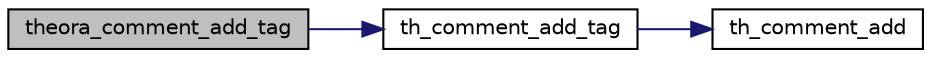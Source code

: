 digraph "theora_comment_add_tag"
{
  edge [fontname="Helvetica",fontsize="10",labelfontname="Helvetica",labelfontsize="10"];
  node [fontname="Helvetica",fontsize="10",shape=record];
  rankdir="LR";
  Node1 [label="theora_comment_add_tag",height=0.2,width=0.4,color="black", fillcolor="grey75", style="filled", fontcolor="black"];
  Node1 -> Node2 [color="midnightblue",fontsize="10",style="solid",fontname="Helvetica"];
  Node2 [label="th_comment_add_tag",height=0.2,width=0.4,color="black", fillcolor="white", style="filled",URL="$group__basefuncs.html#ga6c5edc201ca220a30787ca6c1ddcaeaf"];
  Node2 -> Node3 [color="midnightblue",fontsize="10",style="solid",fontname="Helvetica"];
  Node3 [label="th_comment_add",height=0.2,width=0.4,color="black", fillcolor="white", style="filled",URL="$group__basefuncs.html#ga19a1f7b8032db957df151a34e5ac9272"];
}
